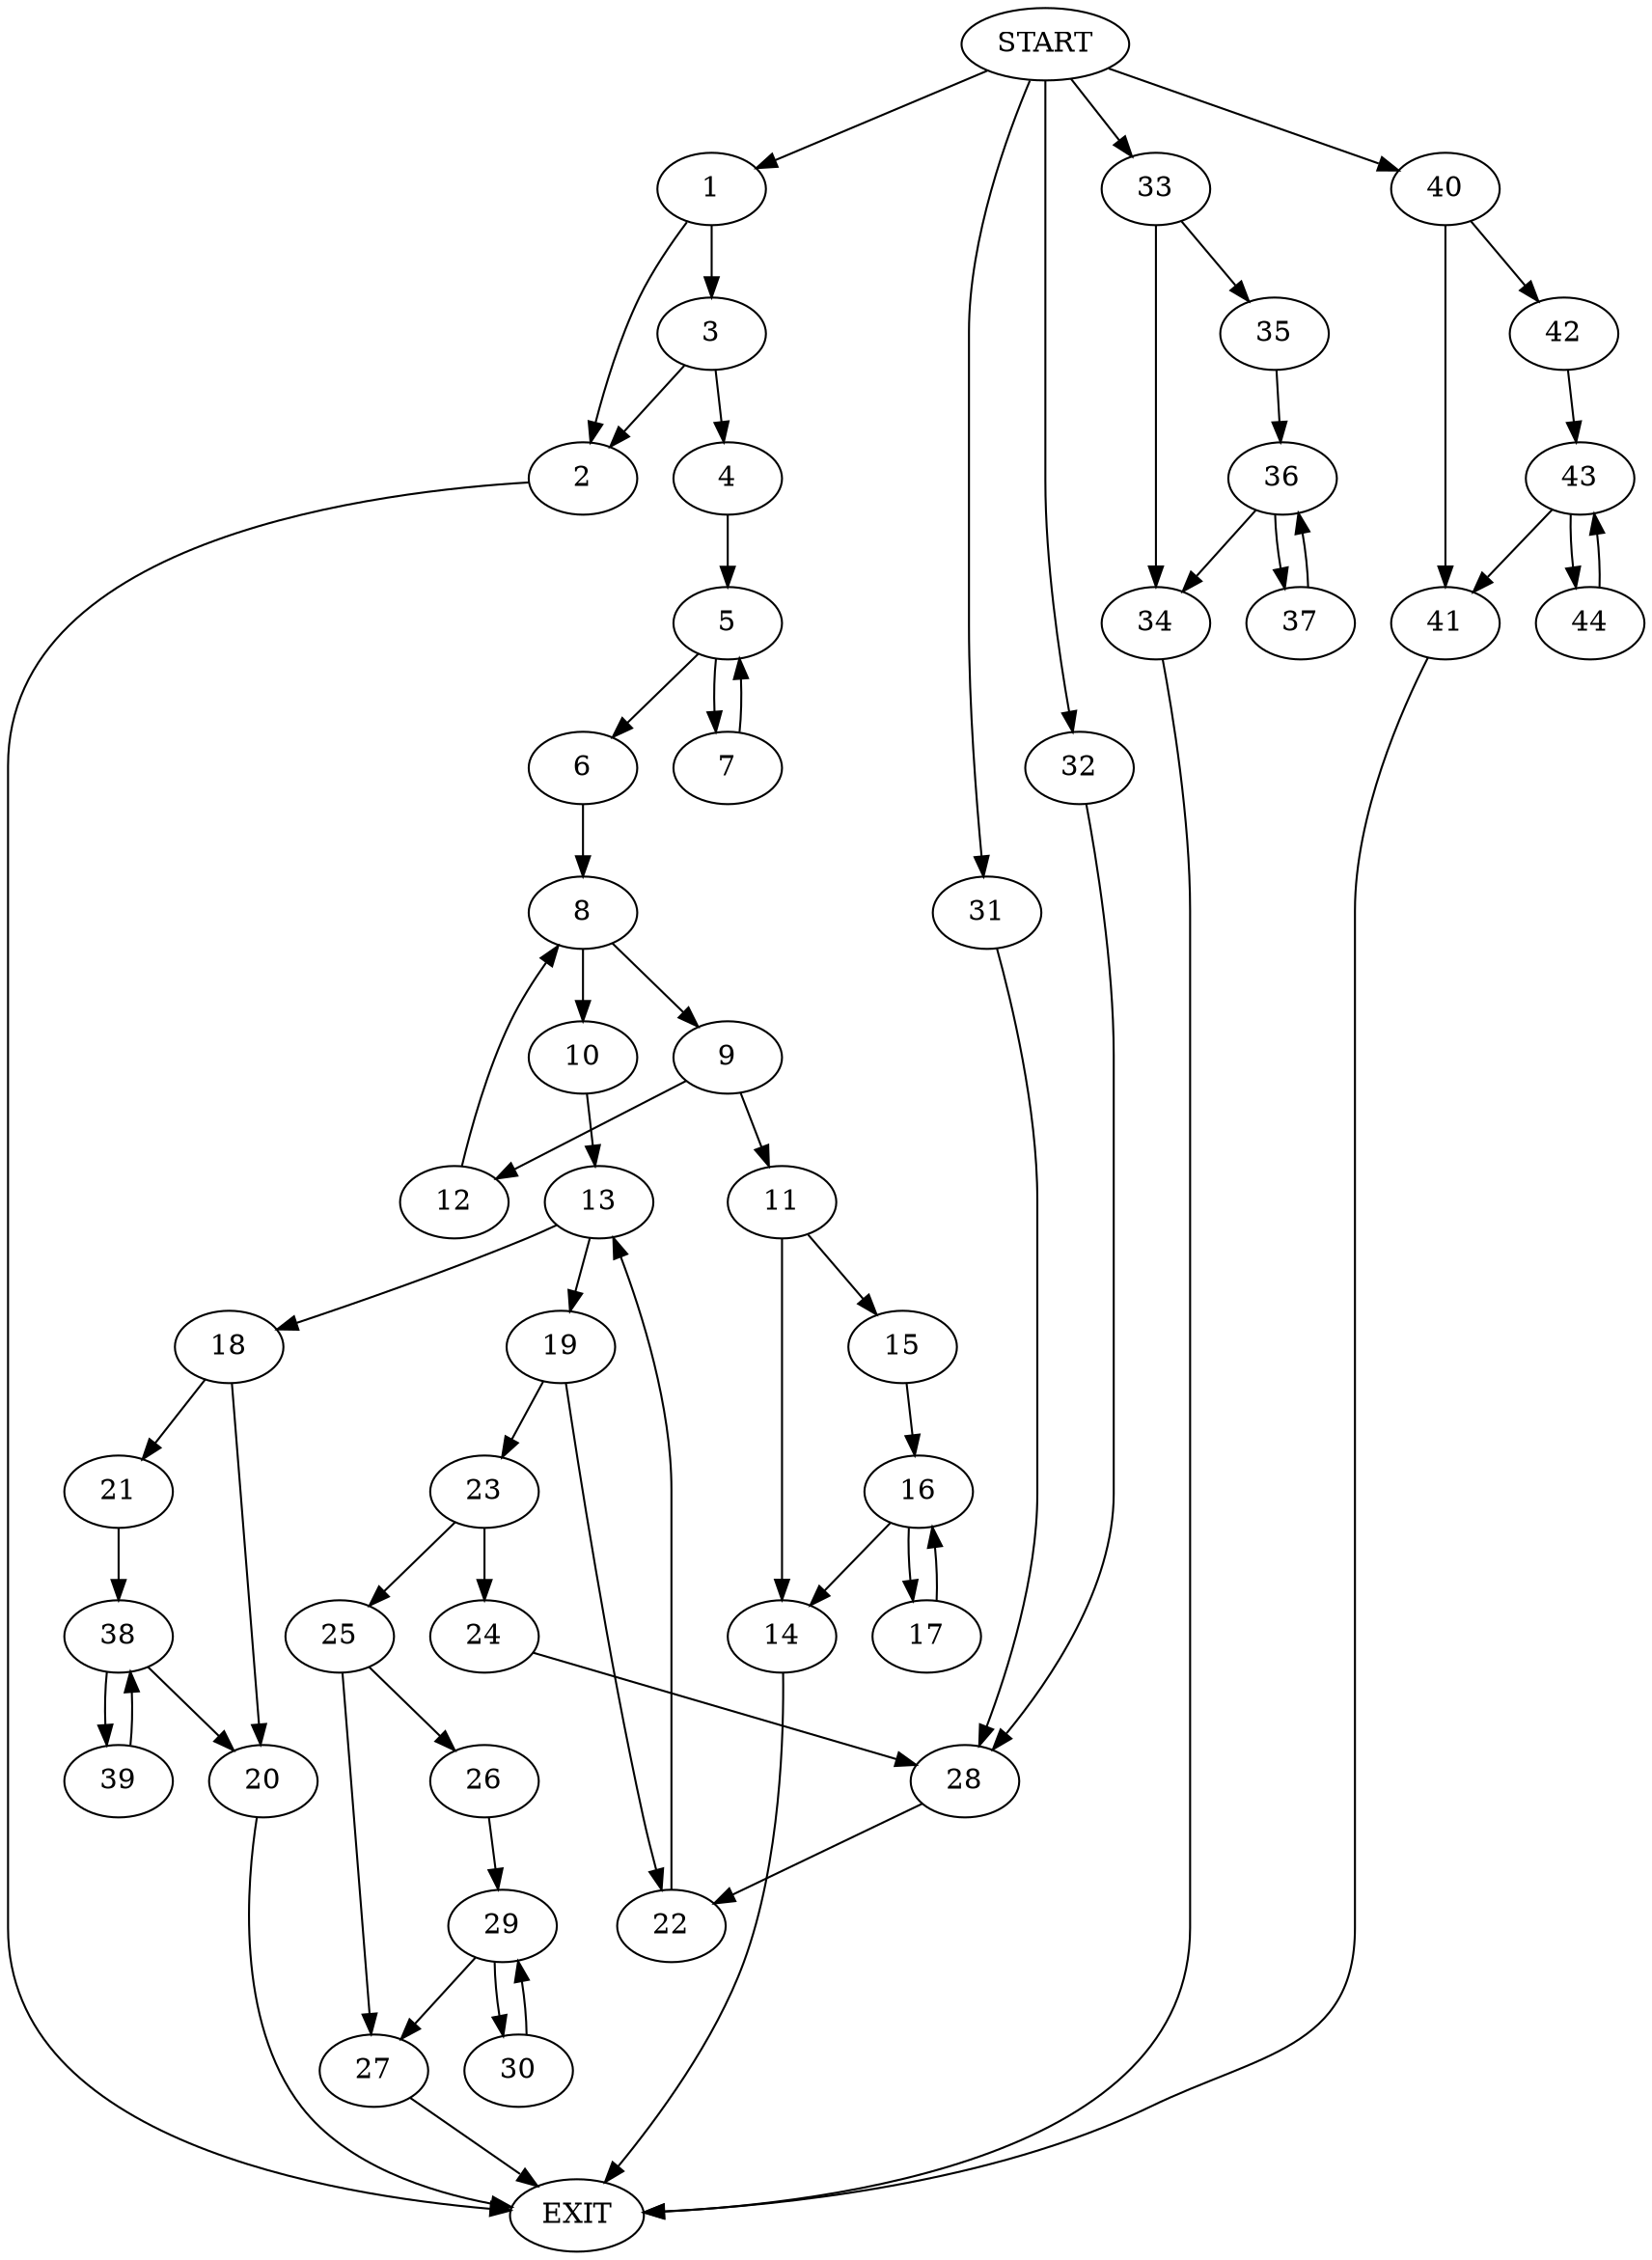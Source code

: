 digraph {
0 [label="START"]
45 [label="EXIT"]
0 -> 1
1 -> 2
1 -> 3
3 -> 2
3 -> 4
2 -> 45
4 -> 5
5 -> 6
5 -> 7
6 -> 8
7 -> 5
8 -> 9
8 -> 10
9 -> 11
9 -> 12
10 -> 13
11 -> 14
11 -> 15
12 -> 8
14 -> 45
15 -> 16
16 -> 17
16 -> 14
17 -> 16
13 -> 18
13 -> 19
18 -> 20
18 -> 21
19 -> 22
19 -> 23
23 -> 24
23 -> 25
22 -> 13
25 -> 26
25 -> 27
24 -> 28
27 -> 45
26 -> 29
29 -> 30
29 -> 27
30 -> 29
28 -> 22
0 -> 31
31 -> 28
0 -> 32
32 -> 28
0 -> 33
33 -> 34
33 -> 35
35 -> 36
34 -> 45
36 -> 34
36 -> 37
37 -> 36
20 -> 45
21 -> 38
38 -> 20
38 -> 39
39 -> 38
0 -> 40
40 -> 41
40 -> 42
41 -> 45
42 -> 43
43 -> 41
43 -> 44
44 -> 43
}
